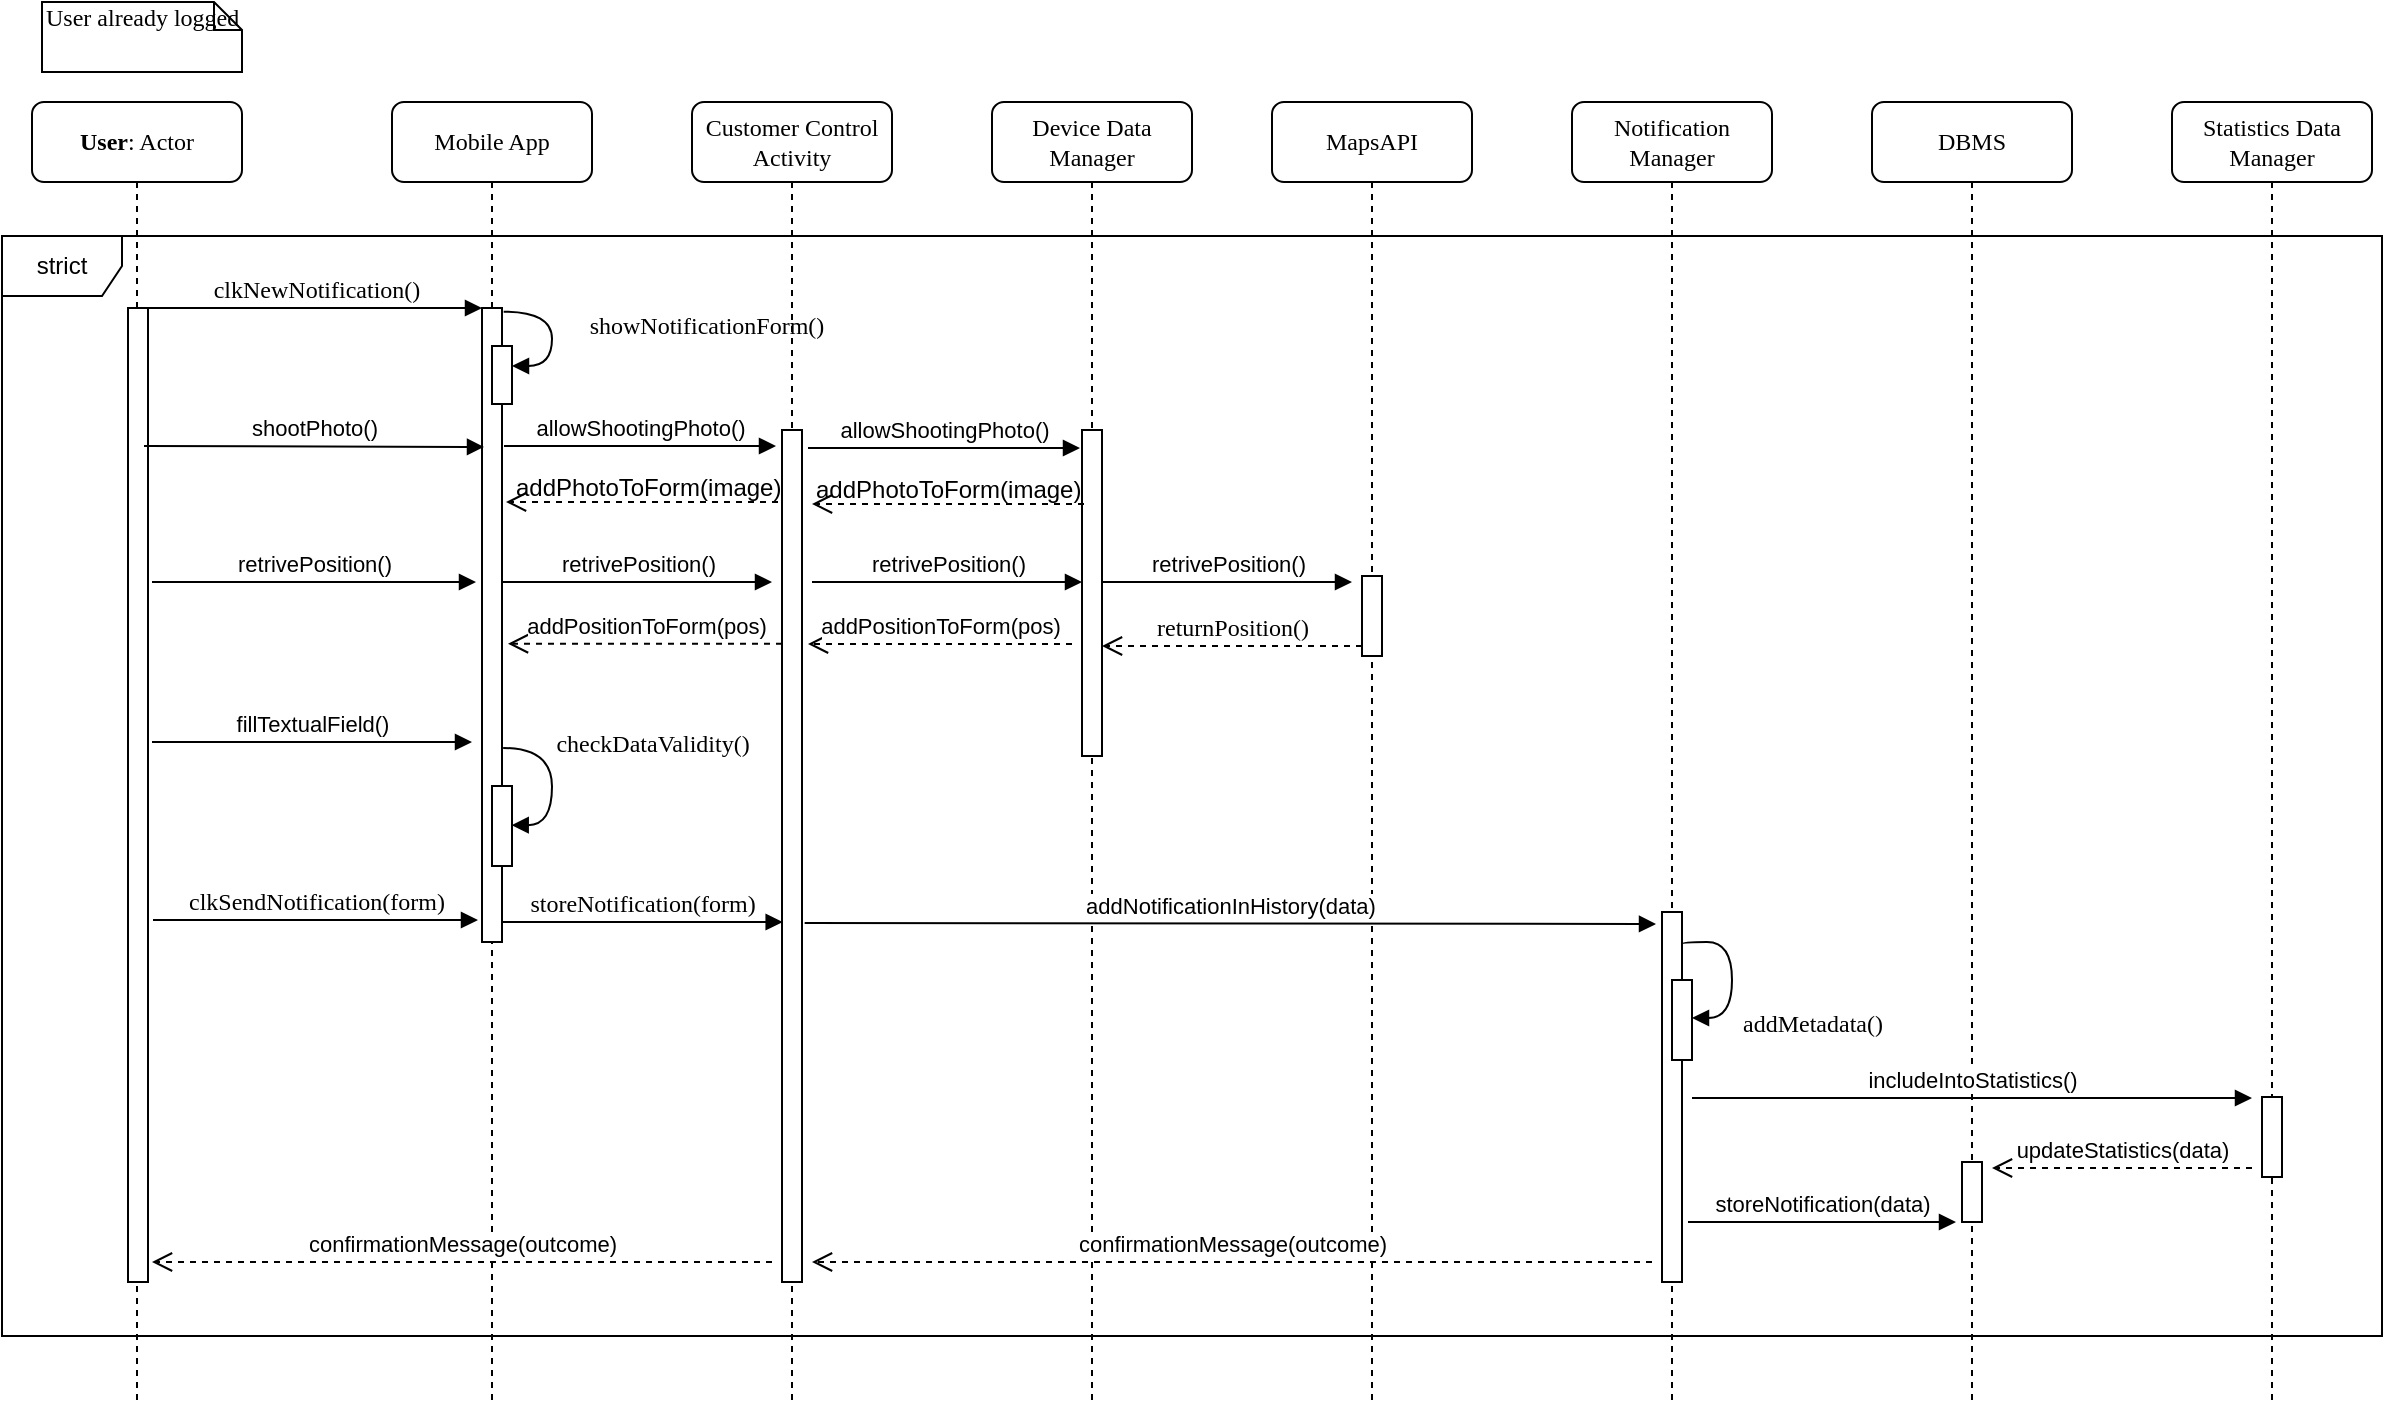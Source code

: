 <mxfile version="12.3.8" type="github" pages="1">
  <diagram name="Page-1" id="13e1069c-82ec-6db2-03f1-153e76fe0fe0">
    <mxGraphModel dx="2880" dy="1286" grid="1" gridSize="10" guides="1" tooltips="1" connect="1" arrows="1" fold="1" page="1" pageScale="1" pageWidth="1100" pageHeight="850" background="#ffffff" math="0" shadow="0">
      <root>
        <mxCell id="0"/>
        <mxCell id="1" parent="0"/>
        <mxCell id="7baba1c4bc27f4b0-2" value="Mobile App" style="shape=umlLifeline;perimeter=lifelinePerimeter;whiteSpace=wrap;html=1;container=1;collapsible=0;recursiveResize=0;outlineConnect=0;rounded=1;shadow=0;comic=0;labelBackgroundColor=none;strokeWidth=1;fontFamily=Verdana;fontSize=12;align=center;" parent="1" vertex="1">
          <mxGeometry x="240" y="80" width="100" height="650" as="geometry"/>
        </mxCell>
        <mxCell id="7baba1c4bc27f4b0-10" value="" style="html=1;points=[];perimeter=orthogonalPerimeter;rounded=0;shadow=0;comic=0;labelBackgroundColor=none;strokeWidth=1;fontFamily=Verdana;fontSize=12;align=center;" parent="7baba1c4bc27f4b0-2" vertex="1">
          <mxGeometry x="45" y="103" width="10" height="317" as="geometry"/>
        </mxCell>
        <mxCell id="GdK1oK1a9xRceEzVTbmp-4" value="" style="html=1;points=[];perimeter=orthogonalPerimeter;rounded=0;shadow=0;comic=0;labelBackgroundColor=none;strokeWidth=1;fontFamily=Verdana;fontSize=12;align=center;" vertex="1" parent="7baba1c4bc27f4b0-2">
          <mxGeometry x="50" y="122" width="10" height="29" as="geometry"/>
        </mxCell>
        <mxCell id="GdK1oK1a9xRceEzVTbmp-5" value="showNotificationForm()" style="html=1;verticalAlign=bottom;endArrow=block;labelBackgroundColor=none;fontFamily=Verdana;fontSize=12;elbow=vertical;edgeStyle=orthogonalEdgeStyle;curved=1;exitX=1.038;exitY=0.345;exitPerimeter=0;" edge="1" parent="7baba1c4bc27f4b0-2">
          <mxGeometry x="0.515" y="-81" relative="1" as="geometry">
            <mxPoint x="55.833" y="104.833" as="sourcePoint"/>
            <mxPoint x="60" y="132" as="targetPoint"/>
            <Array as="points">
              <mxPoint x="80" y="105"/>
              <mxPoint x="80" y="132"/>
              <mxPoint x="60" y="132"/>
            </Array>
            <mxPoint x="80" y="70" as="offset"/>
          </mxGeometry>
        </mxCell>
        <mxCell id="7baba1c4bc27f4b0-3" value="Customer Control Activity" style="shape=umlLifeline;perimeter=lifelinePerimeter;whiteSpace=wrap;html=1;container=1;collapsible=0;recursiveResize=0;outlineConnect=0;rounded=1;shadow=0;comic=0;labelBackgroundColor=none;strokeWidth=1;fontFamily=Verdana;fontSize=12;align=center;size=40;" parent="1" vertex="1">
          <mxGeometry x="390" y="80" width="100" height="650" as="geometry"/>
        </mxCell>
        <mxCell id="7baba1c4bc27f4b0-4" value="Device Data Manager " style="shape=umlLifeline;perimeter=lifelinePerimeter;whiteSpace=wrap;html=1;container=1;collapsible=0;recursiveResize=0;outlineConnect=0;rounded=1;shadow=0;comic=0;labelBackgroundColor=none;strokeWidth=1;fontFamily=Verdana;fontSize=12;align=center;" parent="1" vertex="1">
          <mxGeometry x="540" y="80" width="100" height="650" as="geometry"/>
        </mxCell>
        <mxCell id="7baba1c4bc27f4b0-5" value="MapsAPI" style="shape=umlLifeline;perimeter=lifelinePerimeter;whiteSpace=wrap;html=1;container=1;collapsible=0;recursiveResize=0;outlineConnect=0;rounded=1;shadow=0;comic=0;labelBackgroundColor=none;strokeWidth=1;fontFamily=Verdana;fontSize=12;align=center;" parent="1" vertex="1">
          <mxGeometry x="680" y="80" width="100" height="650" as="geometry"/>
        </mxCell>
        <mxCell id="7baba1c4bc27f4b0-19" value="" style="html=1;points=[];perimeter=orthogonalPerimeter;rounded=0;shadow=0;comic=0;labelBackgroundColor=none;strokeWidth=1;fontFamily=Verdana;fontSize=12;align=center;" parent="7baba1c4bc27f4b0-5" vertex="1">
          <mxGeometry x="45" y="237" width="10" height="40" as="geometry"/>
        </mxCell>
        <mxCell id="7baba1c4bc27f4b0-6" value="Notification Manager" style="shape=umlLifeline;perimeter=lifelinePerimeter;whiteSpace=wrap;html=1;container=1;collapsible=0;recursiveResize=0;outlineConnect=0;rounded=1;shadow=0;comic=0;labelBackgroundColor=none;strokeWidth=1;fontFamily=Verdana;fontSize=12;align=center;" parent="1" vertex="1">
          <mxGeometry x="830" y="80" width="100" height="650" as="geometry"/>
        </mxCell>
        <mxCell id="7baba1c4bc27f4b0-25" value="" style="html=1;points=[];perimeter=orthogonalPerimeter;rounded=0;shadow=0;comic=0;labelBackgroundColor=none;strokeColor=#000000;strokeWidth=1;fillColor=#FFFFFF;fontFamily=Verdana;fontSize=12;fontColor=#000000;align=center;" parent="7baba1c4bc27f4b0-6" vertex="1">
          <mxGeometry x="45" y="405" width="10" height="185" as="geometry"/>
        </mxCell>
        <mxCell id="7baba1c4bc27f4b0-7" value="DBMS" style="shape=umlLifeline;perimeter=lifelinePerimeter;whiteSpace=wrap;html=1;container=1;collapsible=0;recursiveResize=0;outlineConnect=0;rounded=1;shadow=0;comic=0;labelBackgroundColor=none;strokeWidth=1;fontFamily=Verdana;fontSize=12;align=center;" parent="1" vertex="1">
          <mxGeometry x="980" y="80" width="100" height="650" as="geometry"/>
        </mxCell>
        <mxCell id="9XpneuLzeOw5BgVgBbdZ-35" value="" style="html=1;points=[];perimeter=orthogonalPerimeter;rounded=0;shadow=0;comic=0;labelBackgroundColor=none;strokeColor=#000000;strokeWidth=1;fillColor=#FFFFFF;fontFamily=Verdana;fontSize=12;fontColor=#000000;align=center;" parent="7baba1c4bc27f4b0-7" vertex="1">
          <mxGeometry x="45" y="530" width="10" height="30" as="geometry"/>
        </mxCell>
        <mxCell id="9XpneuLzeOw5BgVgBbdZ-39" value="includeIntoStatistics()" style="html=1;verticalAlign=bottom;endArrow=block;fontSize=11;" parent="7baba1c4bc27f4b0-7" edge="1">
          <mxGeometry width="80" relative="1" as="geometry">
            <mxPoint x="-90" y="498" as="sourcePoint"/>
            <mxPoint x="190" y="498" as="targetPoint"/>
          </mxGeometry>
        </mxCell>
        <mxCell id="7baba1c4bc27f4b0-8" value="&lt;b&gt;User&lt;/b&gt;: Actor" style="shape=umlLifeline;perimeter=lifelinePerimeter;whiteSpace=wrap;html=1;container=1;collapsible=0;recursiveResize=0;outlineConnect=0;rounded=1;shadow=0;comic=0;labelBackgroundColor=none;strokeWidth=1;fontFamily=Verdana;fontSize=12;align=center;" parent="1" vertex="1">
          <mxGeometry x="60" y="80" width="105" height="650" as="geometry"/>
        </mxCell>
        <mxCell id="7baba1c4bc27f4b0-9" value="" style="html=1;points=[];perimeter=orthogonalPerimeter;rounded=0;shadow=0;comic=0;labelBackgroundColor=none;strokeWidth=1;fontFamily=Verdana;fontSize=12;align=center;" parent="7baba1c4bc27f4b0-8" vertex="1">
          <mxGeometry x="48" y="103" width="10" height="487" as="geometry"/>
        </mxCell>
        <mxCell id="9XpneuLzeOw5BgVgBbdZ-14" value="retrivePosition()" style="html=1;verticalAlign=bottom;endArrow=block;" parent="7baba1c4bc27f4b0-8" edge="1">
          <mxGeometry width="80" relative="1" as="geometry">
            <mxPoint x="60" y="240" as="sourcePoint"/>
            <mxPoint x="222" y="240" as="targetPoint"/>
          </mxGeometry>
        </mxCell>
        <mxCell id="7baba1c4bc27f4b0-16" value="" style="html=1;points=[];perimeter=orthogonalPerimeter;rounded=0;shadow=0;comic=0;labelBackgroundColor=none;strokeWidth=1;fontFamily=Verdana;fontSize=12;align=center;" parent="1" vertex="1">
          <mxGeometry x="585" y="244" width="10" height="163" as="geometry"/>
        </mxCell>
        <mxCell id="7baba1c4bc27f4b0-21" value="returnPosition()" style="html=1;verticalAlign=bottom;endArrow=open;dashed=1;endSize=8;labelBackgroundColor=none;fontFamily=Verdana;fontSize=12;edgeStyle=elbowEdgeStyle;elbow=vertical;" parent="1" edge="1">
          <mxGeometry relative="1" as="geometry">
            <mxPoint x="595" y="352" as="targetPoint"/>
            <Array as="points">
              <mxPoint x="670" y="352"/>
              <mxPoint x="700" y="352"/>
            </Array>
            <mxPoint x="725" y="352" as="sourcePoint"/>
          </mxGeometry>
        </mxCell>
        <mxCell id="7baba1c4bc27f4b0-11" value="clkNewNotification()" style="html=1;verticalAlign=bottom;endArrow=block;entryX=0;entryY=0;labelBackgroundColor=none;fontFamily=Verdana;fontSize=12;edgeStyle=elbowEdgeStyle;elbow=vertical;" parent="1" source="7baba1c4bc27f4b0-9" target="7baba1c4bc27f4b0-10" edge="1">
          <mxGeometry relative="1" as="geometry">
            <mxPoint x="220" y="193" as="sourcePoint"/>
          </mxGeometry>
        </mxCell>
        <mxCell id="7baba1c4bc27f4b0-40" value="User already logged" style="shape=note;whiteSpace=wrap;html=1;size=14;verticalAlign=top;align=left;spacingTop=-6;rounded=0;shadow=0;comic=0;labelBackgroundColor=none;strokeWidth=1;fontFamily=Verdana;fontSize=12" parent="1" vertex="1">
          <mxGeometry x="65" y="30" width="100" height="35" as="geometry"/>
        </mxCell>
        <mxCell id="9XpneuLzeOw5BgVgBbdZ-8" value="shootPhoto()" style="html=1;verticalAlign=bottom;endArrow=block;entryX=0.5;entryY=0.416;entryDx=0;entryDy=0;entryPerimeter=0;" parent="1" edge="1">
          <mxGeometry width="80" relative="1" as="geometry">
            <mxPoint x="116" y="252" as="sourcePoint"/>
            <mxPoint x="286" y="252.472" as="targetPoint"/>
            <mxPoint as="offset"/>
          </mxGeometry>
        </mxCell>
        <mxCell id="9XpneuLzeOw5BgVgBbdZ-9" value="allowShootingPhoto()" style="html=1;verticalAlign=bottom;endArrow=block;" parent="1" edge="1">
          <mxGeometry width="80" relative="1" as="geometry">
            <mxPoint x="296" y="252" as="sourcePoint"/>
            <mxPoint x="432" y="252" as="targetPoint"/>
          </mxGeometry>
        </mxCell>
        <mxCell id="9XpneuLzeOw5BgVgBbdZ-10" value="" style="html=1;verticalAlign=bottom;endArrow=open;dashed=1;endSize=8;labelBackgroundColor=none;fontFamily=Verdana;fontSize=12;edgeStyle=elbowEdgeStyle;elbow=vertical;" parent="1" edge="1">
          <mxGeometry relative="1" as="geometry">
            <mxPoint x="450" y="281" as="targetPoint"/>
            <Array as="points">
              <mxPoint x="531" y="281"/>
              <mxPoint x="561" y="281"/>
            </Array>
            <mxPoint x="586" y="281" as="sourcePoint"/>
          </mxGeometry>
        </mxCell>
        <mxCell id="9XpneuLzeOw5BgVgBbdZ-15" value="retrivePosition()" style="html=1;verticalAlign=bottom;endArrow=block;" parent="1" edge="1">
          <mxGeometry width="80" relative="1" as="geometry">
            <mxPoint x="295" y="320" as="sourcePoint"/>
            <mxPoint x="430" y="320" as="targetPoint"/>
          </mxGeometry>
        </mxCell>
        <mxCell id="9XpneuLzeOw5BgVgBbdZ-16" value="retrivePosition()" style="html=1;verticalAlign=bottom;endArrow=block;" parent="1" edge="1">
          <mxGeometry width="80" relative="1" as="geometry">
            <mxPoint x="595" y="320" as="sourcePoint"/>
            <mxPoint x="720" y="320" as="targetPoint"/>
          </mxGeometry>
        </mxCell>
        <mxCell id="9XpneuLzeOw5BgVgBbdZ-19" value="addPositionToForm(pos)" style="html=1;verticalAlign=bottom;endArrow=open;dashed=1;endSize=8;entryX=1.3;entryY=0.625;entryDx=0;entryDy=0;entryPerimeter=0;" parent="1" edge="1" source="GdK1oK1a9xRceEzVTbmp-6">
          <mxGeometry relative="1" as="geometry">
            <mxPoint x="580" y="351" as="sourcePoint"/>
            <mxPoint x="298" y="350.875" as="targetPoint"/>
          </mxGeometry>
        </mxCell>
        <mxCell id="9XpneuLzeOw5BgVgBbdZ-20" value="fillTextualField()" style="html=1;verticalAlign=bottom;endArrow=block;" parent="1" edge="1">
          <mxGeometry width="80" relative="1" as="geometry">
            <mxPoint x="120" y="400" as="sourcePoint"/>
            <mxPoint x="280" y="400" as="targetPoint"/>
          </mxGeometry>
        </mxCell>
        <mxCell id="9XpneuLzeOw5BgVgBbdZ-21" value="" style="html=1;points=[];perimeter=orthogonalPerimeter;rounded=0;shadow=0;comic=0;labelBackgroundColor=none;strokeWidth=1;fontFamily=Verdana;fontSize=12;align=center;" parent="1" vertex="1">
          <mxGeometry x="290" y="422" width="10" height="40" as="geometry"/>
        </mxCell>
        <mxCell id="9XpneuLzeOw5BgVgBbdZ-22" value="checkDataValidity()" style="html=1;verticalAlign=bottom;endArrow=block;labelBackgroundColor=none;fontFamily=Verdana;fontSize=12;elbow=vertical;edgeStyle=orthogonalEdgeStyle;curved=1;entryX=1;entryY=0.286;entryPerimeter=0;exitX=1.038;exitY=0.345;exitPerimeter=0;" parent="1" edge="1">
          <mxGeometry x="-0.4" y="-51" relative="1" as="geometry">
            <mxPoint x="295.571" y="403" as="sourcePoint"/>
            <mxPoint x="299.857" y="441.571" as="targetPoint"/>
            <Array as="points">
              <mxPoint x="320" y="403"/>
              <mxPoint x="320" y="441"/>
            </Array>
            <mxPoint x="101" y="6" as="offset"/>
          </mxGeometry>
        </mxCell>
        <mxCell id="9XpneuLzeOw5BgVgBbdZ-23" value="clkSendNotification(form)" style="html=1;verticalAlign=bottom;endArrow=block;labelBackgroundColor=none;fontFamily=Verdana;fontSize=12;edgeStyle=elbowEdgeStyle;elbow=vertical;" parent="1" edge="1">
          <mxGeometry relative="1" as="geometry">
            <mxPoint x="120.5" y="489" as="sourcePoint"/>
            <mxPoint x="283" y="489" as="targetPoint"/>
          </mxGeometry>
        </mxCell>
        <mxCell id="9XpneuLzeOw5BgVgBbdZ-25" value="storeNotification(form)" style="html=1;verticalAlign=bottom;endArrow=block;entryX=0;entryY=0;labelBackgroundColor=none;fontFamily=Verdana;fontSize=12;edgeStyle=elbowEdgeStyle;elbow=vertical;" parent="1" edge="1">
          <mxGeometry relative="1" as="geometry">
            <mxPoint x="295" y="490" as="sourcePoint"/>
            <mxPoint x="435.333" y="490" as="targetPoint"/>
          </mxGeometry>
        </mxCell>
        <mxCell id="9XpneuLzeOw5BgVgBbdZ-30" value="Statistics Data Manager" style="shape=umlLifeline;perimeter=lifelinePerimeter;whiteSpace=wrap;html=1;container=1;collapsible=0;recursiveResize=0;outlineConnect=0;rounded=1;shadow=0;comic=0;labelBackgroundColor=none;strokeWidth=1;fontFamily=Verdana;fontSize=12;align=center;" parent="1" vertex="1">
          <mxGeometry x="1130" y="80" width="100" height="650" as="geometry"/>
        </mxCell>
        <mxCell id="9XpneuLzeOw5BgVgBbdZ-40" value="" style="html=1;points=[];perimeter=orthogonalPerimeter;rounded=0;shadow=0;comic=0;labelBackgroundColor=none;strokeWidth=1;fontFamily=Verdana;fontSize=12;align=center;" parent="9XpneuLzeOw5BgVgBbdZ-30" vertex="1">
          <mxGeometry x="45" y="497.5" width="10" height="40" as="geometry"/>
        </mxCell>
        <mxCell id="9XpneuLzeOw5BgVgBbdZ-31" value="addNotificationInHistory(data)" style="html=1;verticalAlign=bottom;endArrow=block;fontSize=11;exitX=1.033;exitY=0.149;exitDx=0;exitDy=0;exitPerimeter=0;" parent="1" edge="1">
          <mxGeometry width="80" relative="1" as="geometry">
            <mxPoint x="446.33" y="490.513" as="sourcePoint"/>
            <mxPoint x="872" y="491" as="targetPoint"/>
          </mxGeometry>
        </mxCell>
        <mxCell id="9XpneuLzeOw5BgVgBbdZ-34" value="storeNotification(data)" style="html=1;verticalAlign=bottom;endArrow=block;fontSize=11;" parent="1" edge="1">
          <mxGeometry width="80" relative="1" as="geometry">
            <mxPoint x="888" y="640" as="sourcePoint"/>
            <mxPoint x="1022" y="640" as="targetPoint"/>
          </mxGeometry>
        </mxCell>
        <mxCell id="9XpneuLzeOw5BgVgBbdZ-41" value="updateStatistics(data)" style="html=1;verticalAlign=bottom;endArrow=open;dashed=1;endSize=8;fontSize=11;" parent="1" edge="1">
          <mxGeometry relative="1" as="geometry">
            <mxPoint x="1170" y="613" as="sourcePoint"/>
            <mxPoint x="1040" y="613" as="targetPoint"/>
          </mxGeometry>
        </mxCell>
        <mxCell id="9XpneuLzeOw5BgVgBbdZ-42" value="confirmationMessage(outcome)" style="html=1;verticalAlign=bottom;endArrow=open;dashed=1;endSize=8;fontSize=11;" parent="1" edge="1">
          <mxGeometry relative="1" as="geometry">
            <mxPoint x="870" y="660" as="sourcePoint"/>
            <mxPoint x="450" y="660" as="targetPoint"/>
            <mxPoint as="offset"/>
          </mxGeometry>
        </mxCell>
        <mxCell id="Nj1MLsvV_AUqGZ013L0i-2" value="" style="html=1;points=[];perimeter=orthogonalPerimeter;rounded=0;shadow=0;comic=0;labelBackgroundColor=none;strokeWidth=1;fontFamily=Verdana;fontSize=12;align=center;" parent="1" vertex="1">
          <mxGeometry x="880" y="519" width="10" height="40" as="geometry"/>
        </mxCell>
        <mxCell id="Nj1MLsvV_AUqGZ013L0i-3" value="addMetadata()" style="html=1;verticalAlign=bottom;endArrow=block;labelBackgroundColor=none;fontFamily=Verdana;fontSize=12;elbow=vertical;edgeStyle=orthogonalEdgeStyle;curved=1;exitX=1.038;exitY=0.345;exitPerimeter=0;" parent="1" target="Nj1MLsvV_AUqGZ013L0i-2" edge="1">
          <mxGeometry x="0.524" y="42" relative="1" as="geometry">
            <mxPoint x="885" y="501" as="sourcePoint"/>
            <mxPoint x="890" y="538" as="targetPoint"/>
            <Array as="points">
              <mxPoint x="885" y="500"/>
              <mxPoint x="910" y="500"/>
              <mxPoint x="910" y="538"/>
            </Array>
            <mxPoint x="40" y="-30" as="offset"/>
          </mxGeometry>
        </mxCell>
        <mxCell id="GdK1oK1a9xRceEzVTbmp-2" value="strict" style="shape=umlFrame;whiteSpace=wrap;html=1;" vertex="1" parent="1">
          <mxGeometry x="45" y="147" width="1190" height="550" as="geometry"/>
        </mxCell>
        <mxCell id="GdK1oK1a9xRceEzVTbmp-6" value="" style="html=1;points=[];perimeter=orthogonalPerimeter;rounded=0;shadow=0;comic=0;labelBackgroundColor=none;strokeWidth=1;fontFamily=Verdana;fontSize=12;align=center;" vertex="1" parent="1">
          <mxGeometry x="435" y="244" width="10" height="426" as="geometry"/>
        </mxCell>
        <mxCell id="GdK1oK1a9xRceEzVTbmp-7" value="addPositionToForm(pos)" style="html=1;verticalAlign=bottom;endArrow=open;dashed=1;endSize=8;" edge="1" parent="1">
          <mxGeometry relative="1" as="geometry">
            <mxPoint x="580" y="351" as="sourcePoint"/>
            <mxPoint x="448" y="351" as="targetPoint"/>
          </mxGeometry>
        </mxCell>
        <mxCell id="GdK1oK1a9xRceEzVTbmp-8" value="allowShootingPhoto()" style="html=1;verticalAlign=bottom;endArrow=block;" edge="1" parent="1">
          <mxGeometry width="80" relative="1" as="geometry">
            <mxPoint x="448" y="253" as="sourcePoint"/>
            <mxPoint x="584" y="253" as="targetPoint"/>
          </mxGeometry>
        </mxCell>
        <mxCell id="GdK1oK1a9xRceEzVTbmp-9" value="" style="html=1;verticalAlign=bottom;endArrow=open;dashed=1;endSize=8;labelBackgroundColor=none;fontFamily=Verdana;fontSize=12;edgeStyle=elbowEdgeStyle;elbow=vertical;" edge="1" parent="1">
          <mxGeometry relative="1" as="geometry">
            <mxPoint x="297" y="280" as="targetPoint"/>
            <Array as="points">
              <mxPoint x="378" y="280"/>
              <mxPoint x="408" y="280"/>
            </Array>
            <mxPoint x="433" y="280" as="sourcePoint"/>
          </mxGeometry>
        </mxCell>
        <mxCell id="GdK1oK1a9xRceEzVTbmp-10" value="addPhotoToForm(image)" style="text;html=1;" vertex="1" parent="1">
          <mxGeometry x="300" y="259" width="160" height="30" as="geometry"/>
        </mxCell>
        <mxCell id="GdK1oK1a9xRceEzVTbmp-11" value="addPhotoToForm(image)" style="text;html=1;" vertex="1" parent="1">
          <mxGeometry x="450" y="260" width="160" height="30" as="geometry"/>
        </mxCell>
        <mxCell id="GdK1oK1a9xRceEzVTbmp-12" value="retrivePosition()" style="html=1;verticalAlign=bottom;endArrow=block;" edge="1" parent="1">
          <mxGeometry width="80" relative="1" as="geometry">
            <mxPoint x="450" y="320" as="sourcePoint"/>
            <mxPoint x="585" y="320" as="targetPoint"/>
          </mxGeometry>
        </mxCell>
        <mxCell id="GdK1oK1a9xRceEzVTbmp-13" value="confirmationMessage(outcome)" style="html=1;verticalAlign=bottom;endArrow=open;dashed=1;endSize=8;fontSize=11;" edge="1" parent="1">
          <mxGeometry relative="1" as="geometry">
            <mxPoint x="430" y="660" as="sourcePoint"/>
            <mxPoint x="120.0" y="660" as="targetPoint"/>
            <mxPoint as="offset"/>
          </mxGeometry>
        </mxCell>
      </root>
    </mxGraphModel>
  </diagram>
</mxfile>
